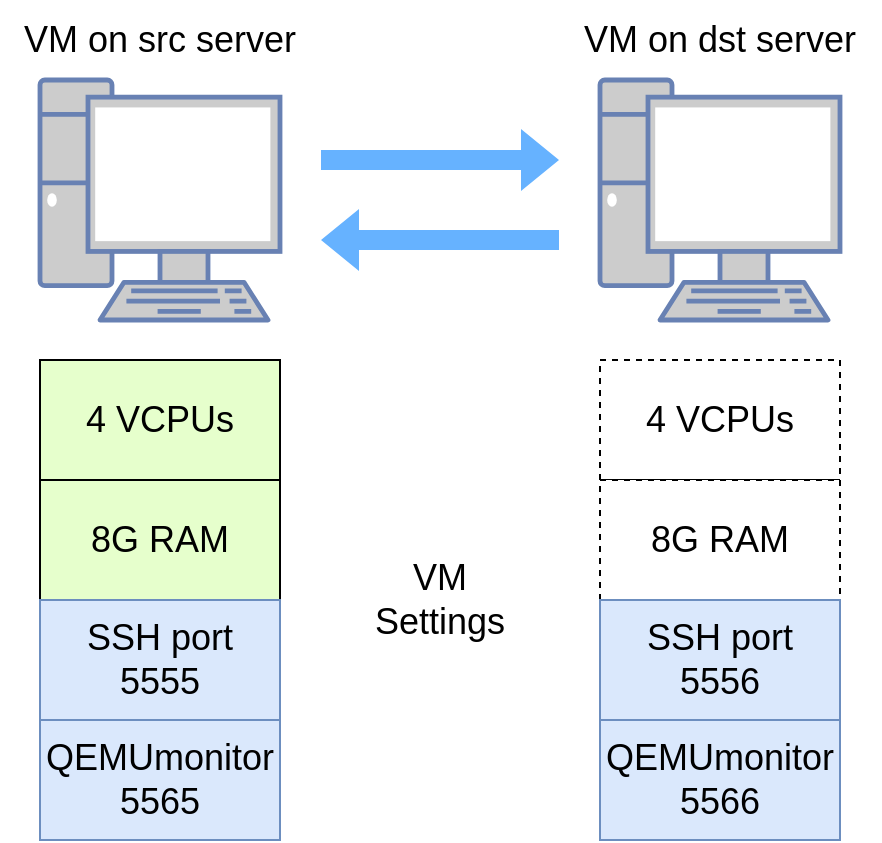 <mxfile version="20.2.7" type="github">
  <diagram id="SR8NQIJ-rLTWkiFvFX7K" name="第 1 页">
    <mxGraphModel dx="1040" dy="571" grid="1" gridSize="10" guides="1" tooltips="1" connect="1" arrows="1" fold="1" page="1" pageScale="1" pageWidth="827" pageHeight="1169" math="0" shadow="0">
      <root>
        <mxCell id="0" />
        <mxCell id="1" parent="0" />
        <mxCell id="oCfMcjcs1P-XbT3DFW5C-1" value="" style="fontColor=#0066CC;verticalAlign=top;verticalLabelPosition=bottom;labelPosition=center;align=center;html=1;outlineConnect=0;fillColor=#CCCCCC;strokeColor=#6881B3;gradientColor=none;gradientDirection=north;strokeWidth=2;shape=mxgraph.networks.pc;fontSize=18;" vertex="1" parent="1">
          <mxGeometry x="160" y="160" width="120" height="120" as="geometry" />
        </mxCell>
        <mxCell id="oCfMcjcs1P-XbT3DFW5C-2" value="" style="fontColor=#0066CC;verticalAlign=top;verticalLabelPosition=bottom;labelPosition=center;align=center;html=1;outlineConnect=0;fillColor=#CCCCCC;strokeColor=#6881B3;gradientColor=none;gradientDirection=north;strokeWidth=2;shape=mxgraph.networks.pc;fontSize=18;" vertex="1" parent="1">
          <mxGeometry x="440" y="160" width="120" height="120" as="geometry" />
        </mxCell>
        <mxCell id="oCfMcjcs1P-XbT3DFW5C-3" value="VM on src server" style="text;html=1;strokeColor=none;fillColor=none;align=center;verticalAlign=middle;whiteSpace=wrap;rounded=0;fontSize=18;" vertex="1" parent="1">
          <mxGeometry x="140" y="120" width="160" height="40" as="geometry" />
        </mxCell>
        <mxCell id="oCfMcjcs1P-XbT3DFW5C-4" value="VM on dst server" style="text;html=1;strokeColor=none;fillColor=none;align=center;verticalAlign=middle;whiteSpace=wrap;rounded=0;fontSize=18;" vertex="1" parent="1">
          <mxGeometry x="420" y="120" width="160" height="40" as="geometry" />
        </mxCell>
        <mxCell id="oCfMcjcs1P-XbT3DFW5C-5" value="" style="shape=flexArrow;endArrow=classic;html=1;rounded=0;fontSize=18;fontColor=#000000;fillColor=#66B2FF;strokeColor=none;" edge="1" parent="1">
          <mxGeometry width="50" height="50" relative="1" as="geometry">
            <mxPoint x="420" y="240" as="sourcePoint" />
            <mxPoint x="300" y="240" as="targetPoint" />
          </mxGeometry>
        </mxCell>
        <mxCell id="oCfMcjcs1P-XbT3DFW5C-6" value="" style="shape=flexArrow;endArrow=classic;html=1;rounded=0;fontSize=18;fontColor=#000000;fillColor=#66B2FF;strokeColor=none;" edge="1" parent="1">
          <mxGeometry width="50" height="50" relative="1" as="geometry">
            <mxPoint x="300" y="200" as="sourcePoint" />
            <mxPoint x="420" y="200" as="targetPoint" />
          </mxGeometry>
        </mxCell>
        <mxCell id="oCfMcjcs1P-XbT3DFW5C-8" value="&lt;font color=&quot;#000000&quot;&gt;4 VCPUs&lt;br&gt;&lt;/font&gt;" style="rounded=0;whiteSpace=wrap;html=1;fontSize=18;fontColor=#FF0000;fillColor=#E6FFCC;" vertex="1" parent="1">
          <mxGeometry x="160" y="300" width="120" height="60" as="geometry" />
        </mxCell>
        <mxCell id="oCfMcjcs1P-XbT3DFW5C-9" value="4 VCPUs" style="rounded=0;whiteSpace=wrap;html=1;fontSize=18;fontColor=#000000;dashed=1;" vertex="1" parent="1">
          <mxGeometry x="440" y="300" width="120" height="60" as="geometry" />
        </mxCell>
        <mxCell id="oCfMcjcs1P-XbT3DFW5C-10" value="8G RAM" style="rounded=0;whiteSpace=wrap;html=1;fontSize=18;fontColor=#000000;fillColor=#E6FFCC;" vertex="1" parent="1">
          <mxGeometry x="160" y="360" width="120" height="60" as="geometry" />
        </mxCell>
        <mxCell id="oCfMcjcs1P-XbT3DFW5C-11" value="8G RAM" style="rounded=0;whiteSpace=wrap;html=1;fontSize=18;fontColor=#000000;fillColor=#FFFFFF;dashed=1;" vertex="1" parent="1">
          <mxGeometry x="440" y="360" width="120" height="60" as="geometry" />
        </mxCell>
        <mxCell id="oCfMcjcs1P-XbT3DFW5C-12" value="&lt;font style=&quot;font-size: 18px;&quot;&gt;VM&lt;br&gt;Settings&lt;/font&gt;" style="text;html=1;strokeColor=none;fillColor=none;align=center;verticalAlign=middle;whiteSpace=wrap;rounded=0;dashed=1;" vertex="1" parent="1">
          <mxGeometry x="320" y="380" width="80" height="80" as="geometry" />
        </mxCell>
        <mxCell id="oCfMcjcs1P-XbT3DFW5C-13" value="SSH port&lt;br&gt;5555" style="rounded=0;whiteSpace=wrap;html=1;fontSize=18;fillColor=#dae8fc;strokeColor=#6c8ebf;" vertex="1" parent="1">
          <mxGeometry x="160" y="420" width="120" height="60" as="geometry" />
        </mxCell>
        <mxCell id="oCfMcjcs1P-XbT3DFW5C-15" value="QEMUmonitor&lt;br&gt;5565" style="rounded=0;whiteSpace=wrap;html=1;fontSize=18;fillColor=#dae8fc;strokeColor=#6c8ebf;" vertex="1" parent="1">
          <mxGeometry x="160" y="480" width="120" height="60" as="geometry" />
        </mxCell>
        <mxCell id="oCfMcjcs1P-XbT3DFW5C-16" value="SSH port&lt;br&gt;5556" style="rounded=0;whiteSpace=wrap;html=1;fontSize=18;fillColor=#dae8fc;strokeColor=#6c8ebf;" vertex="1" parent="1">
          <mxGeometry x="440" y="420" width="120" height="60" as="geometry" />
        </mxCell>
        <mxCell id="oCfMcjcs1P-XbT3DFW5C-18" value="QEMUmonitor&lt;br&gt;5566" style="rounded=0;whiteSpace=wrap;html=1;fontSize=18;fillColor=#dae8fc;strokeColor=#6c8ebf;" vertex="1" parent="1">
          <mxGeometry x="440" y="480" width="120" height="60" as="geometry" />
        </mxCell>
      </root>
    </mxGraphModel>
  </diagram>
</mxfile>

